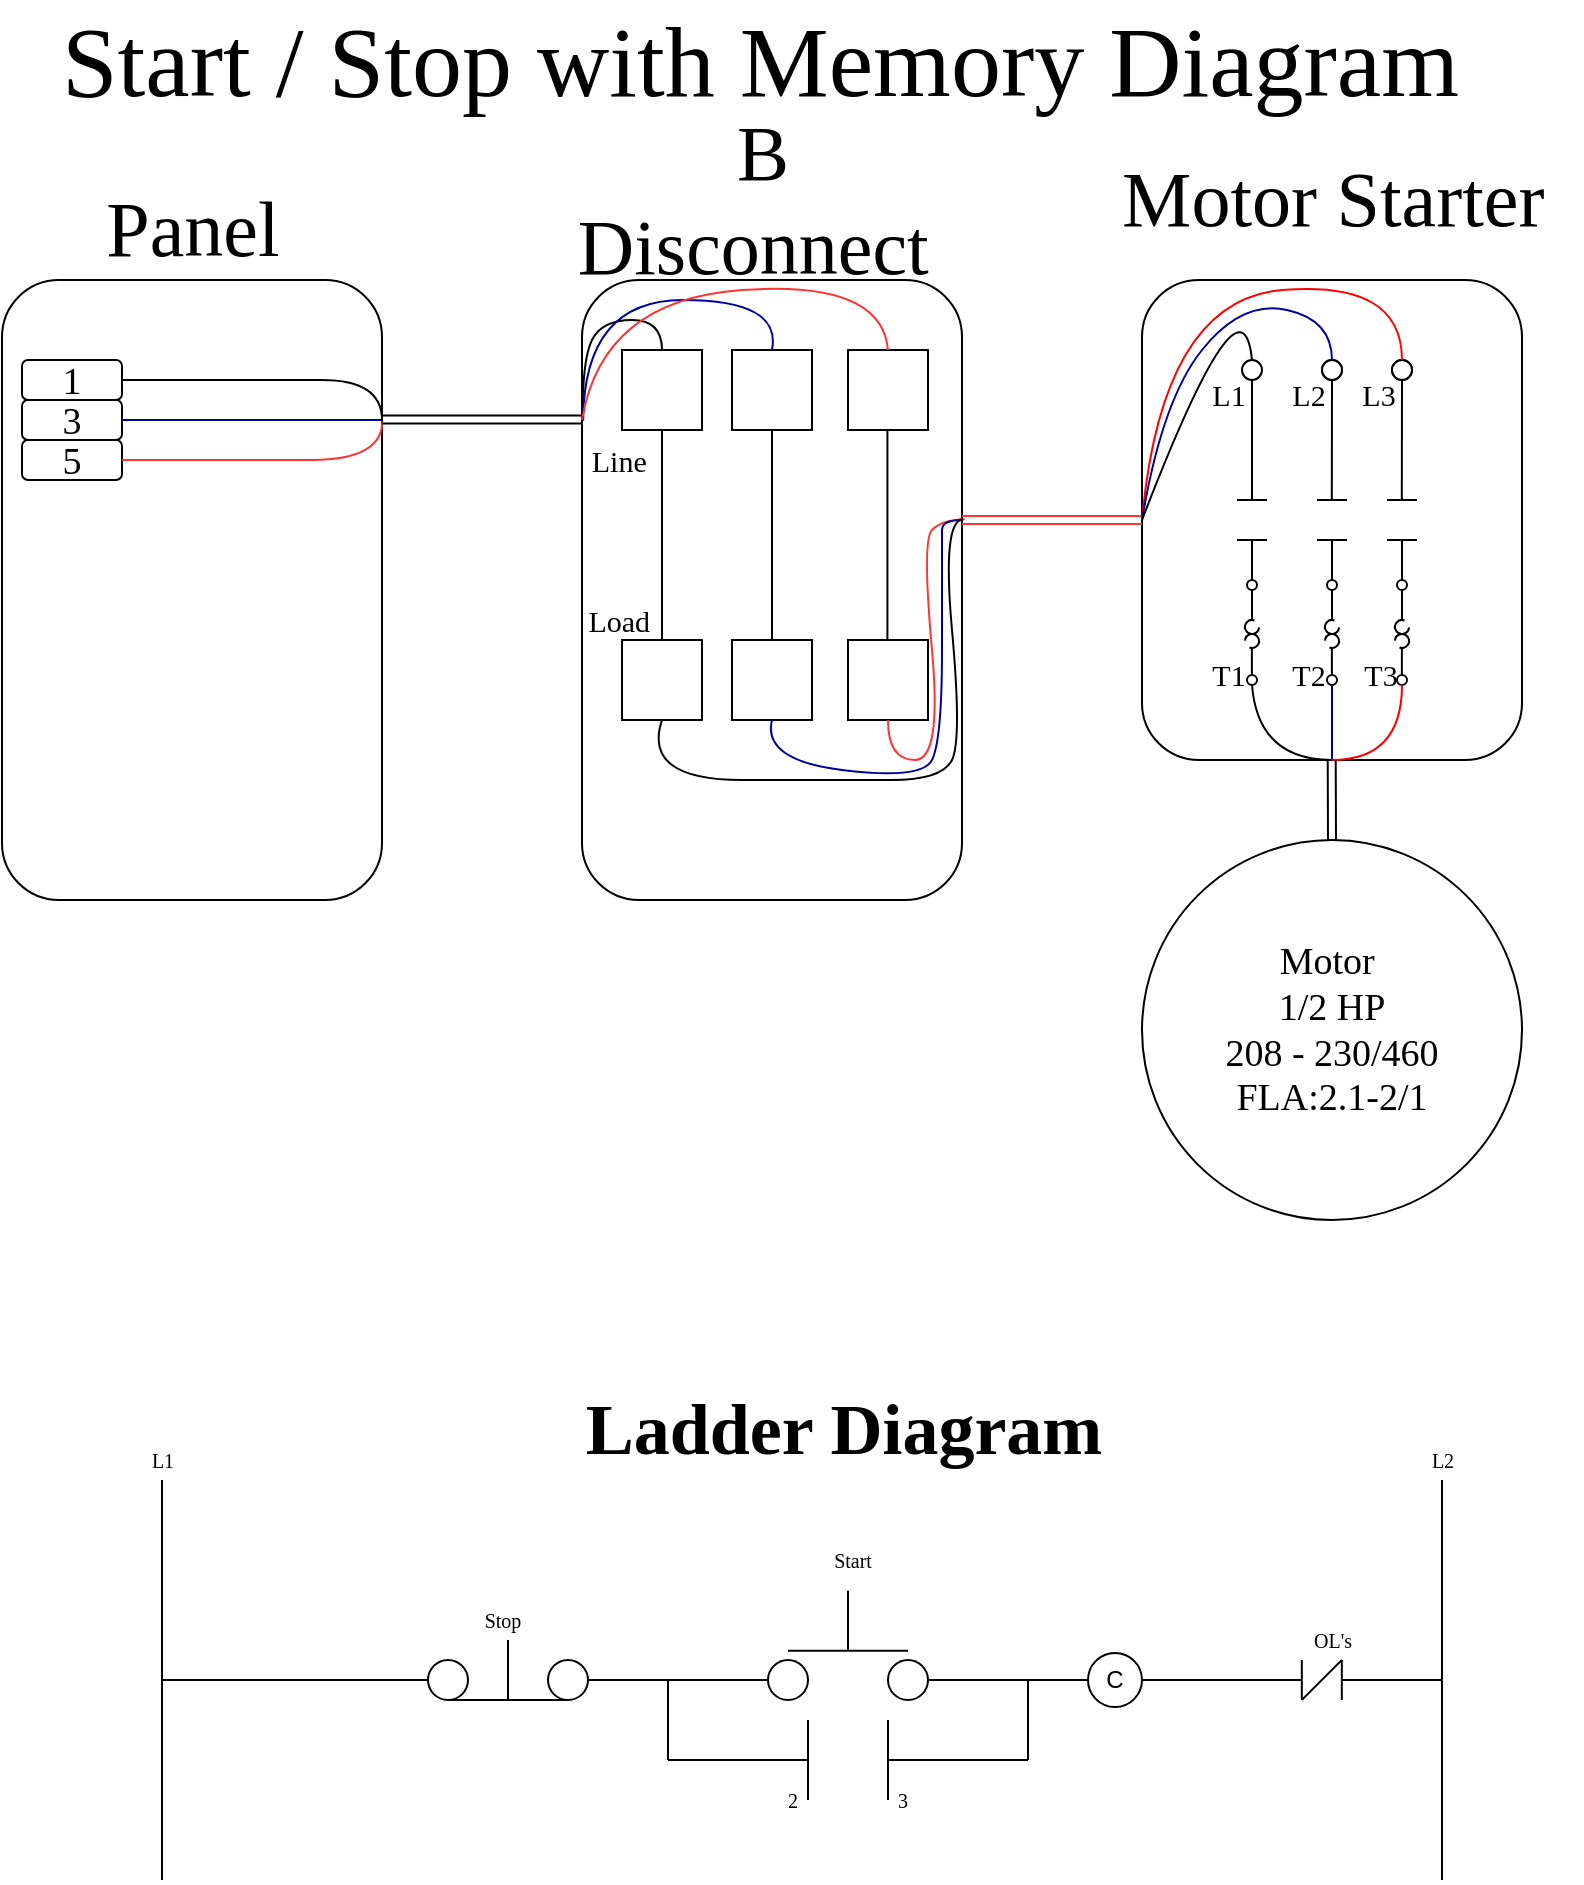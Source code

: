 <mxfile version="16.2.4" type="github">
  <diagram id="JhNW7K9gB0snOxjoR8eA" name="Page-1">
    <mxGraphModel dx="946" dy="1663" grid="1" gridSize="10" guides="1" tooltips="1" connect="1" arrows="1" fold="1" page="1" pageScale="1" pageWidth="850" pageHeight="1100" math="0" shadow="0">
      <root>
        <mxCell id="0" />
        <mxCell id="1" parent="0" />
        <mxCell id="8scC_wSJQgRr0QdbTtFx-1" value="" style="endArrow=none;html=1;rounded=0;" parent="1" edge="1">
          <mxGeometry width="50" height="50" relative="1" as="geometry">
            <mxPoint x="120" y="920" as="sourcePoint" />
            <mxPoint x="120" y="720" as="targetPoint" />
            <Array as="points" />
          </mxGeometry>
        </mxCell>
        <mxCell id="8scC_wSJQgRr0QdbTtFx-2" value="" style="endArrow=none;html=1;rounded=0;" parent="1" edge="1">
          <mxGeometry width="50" height="50" relative="1" as="geometry">
            <mxPoint x="760" y="920" as="sourcePoint" />
            <mxPoint x="760" y="720" as="targetPoint" />
          </mxGeometry>
        </mxCell>
        <mxCell id="8scC_wSJQgRr0QdbTtFx-3" value="" style="endArrow=none;html=1;rounded=0;entryX=0;entryY=0.5;entryDx=0;entryDy=0;" parent="1" target="8scC_wSJQgRr0QdbTtFx-5" edge="1">
          <mxGeometry width="50" height="50" relative="1" as="geometry">
            <mxPoint x="120" y="820" as="sourcePoint" />
            <mxPoint x="250" y="820" as="targetPoint" />
          </mxGeometry>
        </mxCell>
        <mxCell id="8scC_wSJQgRr0QdbTtFx-5" value="" style="ellipse;whiteSpace=wrap;html=1;aspect=fixed;" parent="1" vertex="1">
          <mxGeometry x="253" y="810" width="20" height="20" as="geometry" />
        </mxCell>
        <mxCell id="8scC_wSJQgRr0QdbTtFx-6" value="" style="endArrow=none;html=1;rounded=0;exitX=0.5;exitY=1;exitDx=0;exitDy=0;entryX=0.5;entryY=1;entryDx=0;entryDy=0;" parent="1" source="8scC_wSJQgRr0QdbTtFx-5" target="8scC_wSJQgRr0QdbTtFx-8" edge="1">
          <mxGeometry width="50" height="50" relative="1" as="geometry">
            <mxPoint x="433" y="860" as="sourcePoint" />
            <mxPoint x="313" y="830" as="targetPoint" />
          </mxGeometry>
        </mxCell>
        <mxCell id="8scC_wSJQgRr0QdbTtFx-7" value="" style="endArrow=none;html=1;rounded=0;" parent="1" edge="1">
          <mxGeometry width="50" height="50" relative="1" as="geometry">
            <mxPoint x="293" y="830" as="sourcePoint" />
            <mxPoint x="293" y="800" as="targetPoint" />
          </mxGeometry>
        </mxCell>
        <mxCell id="8scC_wSJQgRr0QdbTtFx-8" value="" style="ellipse;whiteSpace=wrap;html=1;aspect=fixed;" parent="1" vertex="1">
          <mxGeometry x="313" y="810" width="20" height="20" as="geometry" />
        </mxCell>
        <mxCell id="8scC_wSJQgRr0QdbTtFx-10" value="" style="endArrow=none;html=1;rounded=0;exitX=1;exitY=0.5;exitDx=0;exitDy=0;" parent="1" source="8scC_wSJQgRr0QdbTtFx-8" edge="1">
          <mxGeometry width="50" height="50" relative="1" as="geometry">
            <mxPoint x="273" y="850" as="sourcePoint" />
            <mxPoint x="373" y="820" as="targetPoint" />
          </mxGeometry>
        </mxCell>
        <mxCell id="8scC_wSJQgRr0QdbTtFx-11" value="" style="ellipse;whiteSpace=wrap;html=1;aspect=fixed;" parent="1" vertex="1">
          <mxGeometry x="423" y="810" width="20" height="20" as="geometry" />
        </mxCell>
        <mxCell id="8scC_wSJQgRr0QdbTtFx-13" value="" style="endArrow=none;html=1;rounded=0;" parent="1" edge="1">
          <mxGeometry width="50" height="50" relative="1" as="geometry">
            <mxPoint x="463.0" y="805.42" as="sourcePoint" />
            <mxPoint x="463.0" y="775.42" as="targetPoint" />
          </mxGeometry>
        </mxCell>
        <mxCell id="8scC_wSJQgRr0QdbTtFx-14" value="" style="ellipse;whiteSpace=wrap;html=1;aspect=fixed;" parent="1" vertex="1">
          <mxGeometry x="483" y="810" width="20" height="20" as="geometry" />
        </mxCell>
        <mxCell id="8scC_wSJQgRr0QdbTtFx-15" value="" style="endArrow=none;html=1;rounded=0;exitX=1;exitY=0.5;exitDx=0;exitDy=0;" parent="1" source="8scC_wSJQgRr0QdbTtFx-14" edge="1">
          <mxGeometry width="50" height="50" relative="1" as="geometry">
            <mxPoint x="443" y="850" as="sourcePoint" />
            <mxPoint x="553" y="820" as="targetPoint" />
          </mxGeometry>
        </mxCell>
        <mxCell id="8scC_wSJQgRr0QdbTtFx-16" value="" style="endArrow=none;html=1;rounded=0;" parent="1" edge="1">
          <mxGeometry width="50" height="50" relative="1" as="geometry">
            <mxPoint x="433" y="805.42" as="sourcePoint" />
            <mxPoint x="493" y="805.42" as="targetPoint" />
          </mxGeometry>
        </mxCell>
        <mxCell id="8scC_wSJQgRr0QdbTtFx-20" value="" style="endArrow=none;html=1;rounded=0;" parent="1" edge="1">
          <mxGeometry width="50" height="50" relative="1" as="geometry">
            <mxPoint x="373" y="860" as="sourcePoint" />
            <mxPoint x="373" y="820" as="targetPoint" />
          </mxGeometry>
        </mxCell>
        <mxCell id="8scC_wSJQgRr0QdbTtFx-21" value="" style="endArrow=none;html=1;rounded=0;" parent="1" edge="1">
          <mxGeometry width="50" height="50" relative="1" as="geometry">
            <mxPoint x="373" y="860" as="sourcePoint" />
            <mxPoint x="443" y="860" as="targetPoint" />
          </mxGeometry>
        </mxCell>
        <mxCell id="8scC_wSJQgRr0QdbTtFx-22" value="" style="endArrow=none;html=1;rounded=0;" parent="1" edge="1">
          <mxGeometry width="50" height="50" relative="1" as="geometry">
            <mxPoint x="443" y="880" as="sourcePoint" />
            <mxPoint x="443" y="840" as="targetPoint" />
          </mxGeometry>
        </mxCell>
        <mxCell id="8scC_wSJQgRr0QdbTtFx-23" value="" style="endArrow=none;html=1;rounded=0;" parent="1" edge="1">
          <mxGeometry width="50" height="50" relative="1" as="geometry">
            <mxPoint x="483" y="880" as="sourcePoint" />
            <mxPoint x="483" y="840" as="targetPoint" />
          </mxGeometry>
        </mxCell>
        <mxCell id="8scC_wSJQgRr0QdbTtFx-24" value="" style="endArrow=none;html=1;rounded=0;" parent="1" edge="1">
          <mxGeometry width="50" height="50" relative="1" as="geometry">
            <mxPoint x="483" y="860" as="sourcePoint" />
            <mxPoint x="553" y="860" as="targetPoint" />
          </mxGeometry>
        </mxCell>
        <mxCell id="8scC_wSJQgRr0QdbTtFx-25" value="" style="endArrow=none;html=1;rounded=0;entryX=0;entryY=0.5;entryDx=0;entryDy=0;" parent="1" target="8scC_wSJQgRr0QdbTtFx-11" edge="1">
          <mxGeometry width="50" height="50" relative="1" as="geometry">
            <mxPoint x="373" y="820" as="sourcePoint" />
            <mxPoint x="463" y="800" as="targetPoint" />
          </mxGeometry>
        </mxCell>
        <mxCell id="8scC_wSJQgRr0QdbTtFx-26" value="" style="endArrow=none;html=1;rounded=0;" parent="1" edge="1">
          <mxGeometry width="50" height="50" relative="1" as="geometry">
            <mxPoint x="553" y="860" as="sourcePoint" />
            <mxPoint x="553" y="820" as="targetPoint" />
          </mxGeometry>
        </mxCell>
        <mxCell id="8scC_wSJQgRr0QdbTtFx-27" value="" style="endArrow=none;html=1;rounded=0;" parent="1" target="8scC_wSJQgRr0QdbTtFx-28" edge="1">
          <mxGeometry width="50" height="50" relative="1" as="geometry">
            <mxPoint x="553" y="820" as="sourcePoint" />
            <mxPoint x="593" y="820" as="targetPoint" />
          </mxGeometry>
        </mxCell>
        <mxCell id="8scC_wSJQgRr0QdbTtFx-28" value="C" style="ellipse;whiteSpace=wrap;html=1;aspect=fixed;direction=west;" parent="1" vertex="1">
          <mxGeometry x="583" y="806.5" width="27" height="27" as="geometry" />
        </mxCell>
        <mxCell id="8scC_wSJQgRr0QdbTtFx-32" value="" style="endArrow=none;html=1;rounded=0;fontFamily=Times New Roman;fontSize=10;fontColor=default;exitX=0;exitY=0.5;exitDx=0;exitDy=0;" parent="1" source="8scC_wSJQgRr0QdbTtFx-28" edge="1">
          <mxGeometry width="50" height="50" relative="1" as="geometry">
            <mxPoint x="609.997" y="795.0" as="sourcePoint" />
            <mxPoint x="690" y="820" as="targetPoint" />
          </mxGeometry>
        </mxCell>
        <mxCell id="8scC_wSJQgRr0QdbTtFx-9" value="" style="endArrow=none;html=1;rounded=0;fontFamily=Times New Roman;fontSize=10;fontColor=default;" parent="1" edge="1">
          <mxGeometry width="50" height="50" relative="1" as="geometry">
            <mxPoint x="689.91" y="830" as="sourcePoint" />
            <mxPoint x="689.91" y="810" as="targetPoint" />
          </mxGeometry>
        </mxCell>
        <mxCell id="8scC_wSJQgRr0QdbTtFx-12" value="" style="endArrow=none;html=1;rounded=0;fontFamily=Times New Roman;fontSize=10;fontColor=default;" parent="1" edge="1">
          <mxGeometry width="50" height="50" relative="1" as="geometry">
            <mxPoint x="709.91" y="830" as="sourcePoint" />
            <mxPoint x="709.91" y="810" as="targetPoint" />
          </mxGeometry>
        </mxCell>
        <mxCell id="8scC_wSJQgRr0QdbTtFx-17" value="" style="endArrow=none;html=1;rounded=0;fontFamily=Times New Roman;fontSize=10;fontColor=default;" parent="1" edge="1">
          <mxGeometry width="50" height="50" relative="1" as="geometry">
            <mxPoint x="689.91" y="830" as="sourcePoint" />
            <mxPoint x="709.91" y="810" as="targetPoint" />
          </mxGeometry>
        </mxCell>
        <mxCell id="8scC_wSJQgRr0QdbTtFx-18" value="OL&#39;s" style="text;html=1;align=center;verticalAlign=middle;resizable=0;points=[];autosize=1;strokeColor=none;fillColor=none;fontSize=10;fontFamily=Times New Roman;fontColor=default;" parent="1" vertex="1">
          <mxGeometry x="690" y="790" width="30" height="20" as="geometry" />
        </mxCell>
        <mxCell id="8scC_wSJQgRr0QdbTtFx-19" value="2" style="text;html=1;align=center;verticalAlign=middle;resizable=0;points=[];autosize=1;strokeColor=none;fillColor=none;fontSize=10;fontFamily=Times New Roman;fontColor=default;" parent="1" vertex="1">
          <mxGeometry x="425" y="870" width="20" height="20" as="geometry" />
        </mxCell>
        <mxCell id="8scC_wSJQgRr0QdbTtFx-29" value="3" style="text;html=1;align=center;verticalAlign=middle;resizable=0;points=[];autosize=1;strokeColor=none;fillColor=none;fontSize=10;fontFamily=Times New Roman;fontColor=default;" parent="1" vertex="1">
          <mxGeometry x="480" y="870" width="20" height="20" as="geometry" />
        </mxCell>
        <mxCell id="8scC_wSJQgRr0QdbTtFx-30" value="Start&lt;br&gt;" style="text;html=1;align=center;verticalAlign=middle;resizable=0;points=[];autosize=1;strokeColor=none;fillColor=none;fontSize=10;fontFamily=Times New Roman;fontColor=default;" parent="1" vertex="1">
          <mxGeometry x="450" y="750" width="30" height="20" as="geometry" />
        </mxCell>
        <mxCell id="8scC_wSJQgRr0QdbTtFx-31" value="Stop" style="text;html=1;align=center;verticalAlign=middle;resizable=0;points=[];autosize=1;strokeColor=none;fillColor=none;fontSize=10;fontFamily=Times New Roman;fontColor=default;" parent="1" vertex="1">
          <mxGeometry x="275" y="780" width="30" height="20" as="geometry" />
        </mxCell>
        <mxCell id="8scC_wSJQgRr0QdbTtFx-33" value="L1&lt;br&gt;" style="text;html=1;align=center;verticalAlign=middle;resizable=0;points=[];autosize=1;strokeColor=none;fillColor=none;fontSize=10;fontFamily=Times New Roman;fontColor=default;" parent="1" vertex="1">
          <mxGeometry x="105" y="700" width="30" height="20" as="geometry" />
        </mxCell>
        <mxCell id="8scC_wSJQgRr0QdbTtFx-34" value="L2" style="text;html=1;align=center;verticalAlign=middle;resizable=0;points=[];autosize=1;strokeColor=none;fillColor=none;fontSize=10;fontFamily=Times New Roman;fontColor=default;" parent="1" vertex="1">
          <mxGeometry x="745" y="700" width="30" height="20" as="geometry" />
        </mxCell>
        <mxCell id="8scC_wSJQgRr0QdbTtFx-35" value="" style="endArrow=none;html=1;rounded=0;fontFamily=Times New Roman;fontSize=10;fontColor=default;" parent="1" edge="1">
          <mxGeometry width="50" height="50" relative="1" as="geometry">
            <mxPoint x="710" y="820" as="sourcePoint" />
            <mxPoint x="760" y="820" as="targetPoint" />
          </mxGeometry>
        </mxCell>
        <mxCell id="8scC_wSJQgRr0QdbTtFx-36" value="&lt;h1&gt;&lt;font style=&quot;font-size: 36px&quot;&gt;Ladder Diagram&amp;nbsp;&lt;/font&gt;&lt;/h1&gt;" style="text;html=1;align=center;verticalAlign=middle;resizable=0;points=[];autosize=1;strokeColor=none;fillColor=none;fontSize=10;fontFamily=Times New Roman;fontColor=default;" parent="1" vertex="1">
          <mxGeometry x="325" y="670" width="280" height="50" as="geometry" />
        </mxCell>
        <mxCell id="8scC_wSJQgRr0QdbTtFx-38" value="" style="rounded=1;whiteSpace=wrap;html=1;labelBackgroundColor=none;fontFamily=Times New Roman;fontSize=36;fontColor=default;direction=south;" parent="1" vertex="1">
          <mxGeometry x="40" y="120" width="190" height="310" as="geometry" />
        </mxCell>
        <mxCell id="8scC_wSJQgRr0QdbTtFx-39" value="" style="rounded=1;whiteSpace=wrap;html=1;labelBackgroundColor=none;fontFamily=Times New Roman;fontSize=36;fontColor=default;direction=south;" parent="1" vertex="1">
          <mxGeometry x="330" y="120" width="190" height="310" as="geometry" />
        </mxCell>
        <mxCell id="8scC_wSJQgRr0QdbTtFx-41" value="&lt;font style=&quot;font-size: 19px&quot;&gt;1&lt;/font&gt;" style="rounded=1;whiteSpace=wrap;html=1;labelBackgroundColor=none;fontFamily=Times New Roman;fontSize=36;fontColor=default;spacingLeft=0;spacingBottom=10;" parent="1" vertex="1">
          <mxGeometry x="50" y="160" width="50" height="20" as="geometry" />
        </mxCell>
        <mxCell id="8scC_wSJQgRr0QdbTtFx-135" style="edgeStyle=orthogonalEdgeStyle;curved=1;rounded=0;orthogonalLoop=1;jettySize=auto;html=1;exitX=1;exitY=0.75;exitDx=0;exitDy=0;fontFamily=Times New Roman;fontSize=19;fontColor=default;strokeColor=#000000;" parent="1" source="8scC_wSJQgRr0QdbTtFx-40" edge="1">
          <mxGeometry relative="1" as="geometry">
            <mxPoint x="657.508" y="360.056" as="targetPoint" />
          </mxGeometry>
        </mxCell>
        <mxCell id="8scC_wSJQgRr0QdbTtFx-40" value="" style="rounded=1;whiteSpace=wrap;html=1;labelBackgroundColor=none;fontFamily=Times New Roman;fontSize=36;fontColor=default;direction=south;strokeColor=#000000;" parent="1" vertex="1">
          <mxGeometry x="610" y="120" width="190" height="240" as="geometry" />
        </mxCell>
        <mxCell id="8scC_wSJQgRr0QdbTtFx-42" value="&lt;font style=&quot;font-size: 19px&quot;&gt;3&lt;/font&gt;" style="rounded=1;whiteSpace=wrap;html=1;labelBackgroundColor=none;fontFamily=Times New Roman;fontSize=36;fontColor=default;spacingBottom=10;" parent="1" vertex="1">
          <mxGeometry x="50" y="180" width="50" height="20" as="geometry" />
        </mxCell>
        <mxCell id="8scC_wSJQgRr0QdbTtFx-43" value="&lt;font style=&quot;font-size: 19px&quot;&gt;5&lt;/font&gt;" style="rounded=1;whiteSpace=wrap;html=1;labelBackgroundColor=none;fontFamily=Times New Roman;fontSize=36;fontColor=default;spacingBottom=10;" parent="1" vertex="1">
          <mxGeometry x="50" y="200" width="50" height="20" as="geometry" />
        </mxCell>
        <mxCell id="8scC_wSJQgRr0QdbTtFx-53" value="" style="endArrow=none;html=1;rounded=0;fontFamily=Times New Roman;fontSize=19;fontColor=default;strokeColor=#000099;curved=1;exitX=1;exitY=0.5;exitDx=0;exitDy=0;" parent="1" source="8scC_wSJQgRr0QdbTtFx-42" edge="1">
          <mxGeometry width="50" height="50" relative="1" as="geometry">
            <mxPoint x="140" y="210" as="sourcePoint" />
            <mxPoint x="230" y="190" as="targetPoint" />
          </mxGeometry>
        </mxCell>
        <mxCell id="8scC_wSJQgRr0QdbTtFx-54" value="" style="endArrow=none;html=1;rounded=0;fontFamily=Times New Roman;fontSize=19;fontColor=default;strokeColor=#FF3333;curved=1;exitX=1;exitY=0.5;exitDx=0;exitDy=0;entryX=0.228;entryY=-0.001;entryDx=0;entryDy=0;entryPerimeter=0;" parent="1" source="8scC_wSJQgRr0QdbTtFx-43" target="8scC_wSJQgRr0QdbTtFx-38" edge="1">
          <mxGeometry width="50" height="50" relative="1" as="geometry">
            <mxPoint x="150" y="260" as="sourcePoint" />
            <mxPoint x="200" y="210" as="targetPoint" />
            <Array as="points">
              <mxPoint x="160" y="210" />
              <mxPoint x="230" y="210" />
            </Array>
          </mxGeometry>
        </mxCell>
        <mxCell id="8scC_wSJQgRr0QdbTtFx-57" value="" style="endArrow=none;html=1;rounded=0;fontFamily=Times New Roman;fontSize=19;fontColor=default;strokeColor=#000000;curved=1;exitX=1;exitY=0.5;exitDx=0;exitDy=0;" parent="1" source="8scC_wSJQgRr0QdbTtFx-41" edge="1">
          <mxGeometry width="50" height="50" relative="1" as="geometry">
            <mxPoint x="150" y="190" as="sourcePoint" />
            <mxPoint x="230" y="190" as="targetPoint" />
            <Array as="points">
              <mxPoint x="170" y="170" />
              <mxPoint x="230" y="170" />
            </Array>
          </mxGeometry>
        </mxCell>
        <mxCell id="8scC_wSJQgRr0QdbTtFx-58" value="" style="whiteSpace=wrap;html=1;aspect=fixed;labelBackgroundColor=#ffffff;fontFamily=Times New Roman;fontSize=19;fontColor=default;" parent="1" vertex="1">
          <mxGeometry x="350" y="155" width="40" height="40" as="geometry" />
        </mxCell>
        <mxCell id="8scC_wSJQgRr0QdbTtFx-59" value="" style="whiteSpace=wrap;html=1;aspect=fixed;labelBackgroundColor=#ffffff;fontFamily=Times New Roman;fontSize=19;fontColor=default;" parent="1" vertex="1">
          <mxGeometry x="405" y="155" width="40" height="40" as="geometry" />
        </mxCell>
        <mxCell id="8scC_wSJQgRr0QdbTtFx-60" value="" style="whiteSpace=wrap;html=1;aspect=fixed;labelBackgroundColor=#ffffff;fontFamily=Times New Roman;fontSize=19;fontColor=default;" parent="1" vertex="1">
          <mxGeometry x="463" y="155" width="40" height="40" as="geometry" />
        </mxCell>
        <mxCell id="8scC_wSJQgRr0QdbTtFx-61" value="" style="whiteSpace=wrap;html=1;aspect=fixed;labelBackgroundColor=#ffffff;fontFamily=Times New Roman;fontSize=19;fontColor=default;" parent="1" vertex="1">
          <mxGeometry x="350" y="300" width="40" height="40" as="geometry" />
        </mxCell>
        <mxCell id="8scC_wSJQgRr0QdbTtFx-62" value="" style="endArrow=none;html=1;rounded=0;fontFamily=Times New Roman;fontSize=19;fontColor=default;strokeColor=#000000;curved=1;exitX=0.5;exitY=0;exitDx=0;exitDy=0;entryX=0.5;entryY=1;entryDx=0;entryDy=0;" parent="1" source="8scC_wSJQgRr0QdbTtFx-61" target="8scC_wSJQgRr0QdbTtFx-58" edge="1">
          <mxGeometry width="50" height="50" relative="1" as="geometry">
            <mxPoint x="390" y="340" as="sourcePoint" />
            <mxPoint x="440" y="290" as="targetPoint" />
          </mxGeometry>
        </mxCell>
        <mxCell id="8scC_wSJQgRr0QdbTtFx-63" value="" style="whiteSpace=wrap;html=1;aspect=fixed;labelBackgroundColor=#ffffff;fontFamily=Times New Roman;fontSize=19;fontColor=default;" parent="1" vertex="1">
          <mxGeometry x="405" y="300" width="40" height="40" as="geometry" />
        </mxCell>
        <mxCell id="8scC_wSJQgRr0QdbTtFx-64" value="" style="whiteSpace=wrap;html=1;aspect=fixed;labelBackgroundColor=#ffffff;fontFamily=Times New Roman;fontSize=19;fontColor=default;" parent="1" vertex="1">
          <mxGeometry x="463" y="300" width="40" height="40" as="geometry" />
        </mxCell>
        <mxCell id="8scC_wSJQgRr0QdbTtFx-65" value="" style="endArrow=none;html=1;rounded=0;fontFamily=Times New Roman;fontSize=19;fontColor=default;strokeColor=#000000;curved=1;entryX=0.5;entryY=1;entryDx=0;entryDy=0;" parent="1" target="8scC_wSJQgRr0QdbTtFx-59" edge="1">
          <mxGeometry width="50" height="50" relative="1" as="geometry">
            <mxPoint x="425" y="300" as="sourcePoint" />
            <mxPoint x="475" y="250" as="targetPoint" />
          </mxGeometry>
        </mxCell>
        <mxCell id="8scC_wSJQgRr0QdbTtFx-66" value="" style="endArrow=none;html=1;rounded=0;fontFamily=Times New Roman;fontSize=19;fontColor=default;strokeColor=#000000;curved=1;entryX=0.5;entryY=1;entryDx=0;entryDy=0;" parent="1" edge="1">
          <mxGeometry width="50" height="50" relative="1" as="geometry">
            <mxPoint x="482.71" y="300" as="sourcePoint" />
            <mxPoint x="482.71" y="195" as="targetPoint" />
          </mxGeometry>
        </mxCell>
        <mxCell id="8scC_wSJQgRr0QdbTtFx-67" value="" style="shape=link;html=1;rounded=0;fontFamily=Times New Roman;fontSize=19;fontColor=default;strokeColor=#000000;curved=1;" parent="1" edge="1">
          <mxGeometry width="100" relative="1" as="geometry">
            <mxPoint x="230" y="189.71" as="sourcePoint" />
            <mxPoint x="330" y="189.71" as="targetPoint" />
          </mxGeometry>
        </mxCell>
        <mxCell id="8scC_wSJQgRr0QdbTtFx-70" value="" style="endArrow=none;html=1;rounded=0;fontFamily=Times New Roman;fontSize=19;fontColor=default;strokeColor=#000000;curved=1;exitX=0.227;exitY=0.998;exitDx=0;exitDy=0;exitPerimeter=0;entryX=0.5;entryY=0;entryDx=0;entryDy=0;" parent="1" source="8scC_wSJQgRr0QdbTtFx-39" target="8scC_wSJQgRr0QdbTtFx-58" edge="1">
          <mxGeometry width="50" height="50" relative="1" as="geometry">
            <mxPoint x="380" y="200" as="sourcePoint" />
            <mxPoint x="430" y="150" as="targetPoint" />
            <Array as="points">
              <mxPoint x="330" y="160" />
              <mxPoint x="340" y="140" />
              <mxPoint x="370" y="140" />
            </Array>
          </mxGeometry>
        </mxCell>
        <mxCell id="8scC_wSJQgRr0QdbTtFx-76" value="" style="endArrow=none;html=1;rounded=0;fontFamily=Times New Roman;fontSize=19;fontColor=default;strokeColor=#000099;curved=1;exitX=0.226;exitY=0.997;exitDx=0;exitDy=0;exitPerimeter=0;entryX=0.5;entryY=0;entryDx=0;entryDy=0;" parent="1" source="8scC_wSJQgRr0QdbTtFx-39" target="8scC_wSJQgRr0QdbTtFx-59" edge="1">
          <mxGeometry width="50" height="50" relative="1" as="geometry">
            <mxPoint x="340" y="190" as="sourcePoint" />
            <mxPoint x="390" y="140" as="targetPoint" />
            <Array as="points">
              <mxPoint x="331" y="130" />
              <mxPoint x="430" y="130" />
            </Array>
          </mxGeometry>
        </mxCell>
        <mxCell id="8scC_wSJQgRr0QdbTtFx-77" value="" style="endArrow=none;html=1;rounded=0;fontFamily=Times New Roman;fontSize=19;fontColor=default;strokeColor=#FF3333;curved=1;entryX=0.5;entryY=0;entryDx=0;entryDy=0;" parent="1" target="8scC_wSJQgRr0QdbTtFx-60" edge="1">
          <mxGeometry width="50" height="50" relative="1" as="geometry">
            <mxPoint x="330" y="190" as="sourcePoint" />
            <mxPoint x="440" y="150" as="targetPoint" />
            <Array as="points">
              <mxPoint x="340" y="130" />
              <mxPoint x="480" y="120" />
            </Array>
          </mxGeometry>
        </mxCell>
        <mxCell id="8scC_wSJQgRr0QdbTtFx-78" value="" style="shape=link;html=1;rounded=0;fontFamily=Times New Roman;fontSize=19;fontColor=default;strokeColor=#FF3333;curved=1;" parent="1" edge="1">
          <mxGeometry width="100" relative="1" as="geometry">
            <mxPoint x="520" y="240" as="sourcePoint" />
            <mxPoint x="610" y="240" as="targetPoint" />
          </mxGeometry>
        </mxCell>
        <mxCell id="8scC_wSJQgRr0QdbTtFx-79" value="" style="endArrow=none;html=1;rounded=0;fontFamily=Times New Roman;fontSize=19;fontColor=default;strokeColor=#FF3333;curved=1;exitX=0.5;exitY=1;exitDx=0;exitDy=0;entryX=0.386;entryY=-0.007;entryDx=0;entryDy=0;entryPerimeter=0;" parent="1" source="8scC_wSJQgRr0QdbTtFx-64" target="8scC_wSJQgRr0QdbTtFx-39" edge="1">
          <mxGeometry width="50" height="50" relative="1" as="geometry">
            <mxPoint x="460" y="280" as="sourcePoint" />
            <mxPoint x="510" y="230" as="targetPoint" />
            <Array as="points">
              <mxPoint x="483" y="360" />
              <mxPoint x="510" y="360" />
              <mxPoint x="500" y="250" />
              <mxPoint x="510" y="240" />
            </Array>
          </mxGeometry>
        </mxCell>
        <mxCell id="8scC_wSJQgRr0QdbTtFx-80" value="" style="endArrow=none;html=1;rounded=0;fontFamily=Times New Roman;fontSize=19;fontColor=default;strokeColor=#000099;curved=1;exitX=0.5;exitY=1;exitDx=0;exitDy=0;" parent="1" source="8scC_wSJQgRr0QdbTtFx-63" edge="1">
          <mxGeometry width="50" height="50" relative="1" as="geometry">
            <mxPoint x="480" y="330" as="sourcePoint" />
            <mxPoint x="520" y="240" as="targetPoint" />
            <Array as="points">
              <mxPoint x="420" y="360" />
              <mxPoint x="500" y="370" />
              <mxPoint x="510" y="350" />
              <mxPoint x="510" y="260" />
              <mxPoint x="510" y="250" />
              <mxPoint x="510" y="240" />
            </Array>
          </mxGeometry>
        </mxCell>
        <mxCell id="8scC_wSJQgRr0QdbTtFx-82" value="" style="endArrow=none;html=1;rounded=0;fontFamily=Times New Roman;fontSize=19;fontColor=default;strokeColor=#000000;curved=1;exitX=0.5;exitY=1;exitDx=0;exitDy=0;entryX=0.386;entryY=-0.003;entryDx=0;entryDy=0;entryPerimeter=0;" parent="1" source="8scC_wSJQgRr0QdbTtFx-61" target="8scC_wSJQgRr0QdbTtFx-39" edge="1">
          <mxGeometry width="50" height="50" relative="1" as="geometry">
            <mxPoint x="390" y="320" as="sourcePoint" />
            <mxPoint x="440" y="270" as="targetPoint" />
            <Array as="points">
              <mxPoint x="360" y="370" />
              <mxPoint x="460" y="370" />
              <mxPoint x="510" y="370" />
              <mxPoint x="520" y="350" />
              <mxPoint x="510" y="240" />
            </Array>
          </mxGeometry>
        </mxCell>
        <mxCell id="8scC_wSJQgRr0QdbTtFx-83" value="" style="ellipse;whiteSpace=wrap;html=1;aspect=fixed;labelBackgroundColor=#ffffff;fontFamily=Times New Roman;fontSize=19;fontColor=default;" parent="1" vertex="1">
          <mxGeometry x="660" y="160" width="10" height="10" as="geometry" />
        </mxCell>
        <mxCell id="8scC_wSJQgRr0QdbTtFx-84" value="" style="ellipse;whiteSpace=wrap;html=1;aspect=fixed;labelBackgroundColor=#ffffff;fontFamily=Times New Roman;fontSize=19;fontColor=default;" parent="1" vertex="1">
          <mxGeometry x="700" y="160" width="10" height="10" as="geometry" />
        </mxCell>
        <mxCell id="8scC_wSJQgRr0QdbTtFx-85" value="" style="ellipse;whiteSpace=wrap;html=1;aspect=fixed;labelBackgroundColor=#ffffff;fontFamily=Times New Roman;fontSize=19;fontColor=default;" parent="1" vertex="1">
          <mxGeometry x="735" y="160" width="10" height="10" as="geometry" />
        </mxCell>
        <mxCell id="8scC_wSJQgRr0QdbTtFx-86" value="" style="endArrow=none;html=1;rounded=0;fontFamily=Times New Roman;fontSize=19;fontColor=default;strokeColor=#000000;curved=1;entryX=0.5;entryY=1;entryDx=0;entryDy=0;" parent="1" target="8scC_wSJQgRr0QdbTtFx-83" edge="1">
          <mxGeometry width="50" height="50" relative="1" as="geometry">
            <mxPoint x="665" y="230" as="sourcePoint" />
            <mxPoint x="770" y="160" as="targetPoint" />
          </mxGeometry>
        </mxCell>
        <object label="" id="8scC_wSJQgRr0QdbTtFx-88">
          <mxCell style="endArrow=none;html=1;rounded=0;fontFamily=Times New Roman;fontSize=19;fontColor=default;strokeColor=#000000;curved=1;" parent="1" edge="1">
            <mxGeometry width="50" height="50" relative="1" as="geometry">
              <mxPoint x="657.5" y="230" as="sourcePoint" />
              <mxPoint x="672.5" y="230" as="targetPoint" />
            </mxGeometry>
          </mxCell>
        </object>
        <mxCell id="8scC_wSJQgRr0QdbTtFx-90" value="" style="ellipse;whiteSpace=wrap;html=1;aspect=fixed;labelBackgroundColor=#ffffff;fontFamily=Times New Roman;fontSize=19;fontColor=default;" parent="1" vertex="1">
          <mxGeometry x="700" y="160" width="10" height="10" as="geometry" />
        </mxCell>
        <mxCell id="8scC_wSJQgRr0QdbTtFx-91" value="" style="endArrow=none;html=1;rounded=0;fontFamily=Times New Roman;fontSize=19;fontColor=default;strokeColor=#000000;curved=1;entryX=0.5;entryY=1;entryDx=0;entryDy=0;exitX=0.355;exitY=0.711;exitDx=0;exitDy=0;exitPerimeter=0;" parent="1" target="8scC_wSJQgRr0QdbTtFx-90" edge="1">
          <mxGeometry width="50" height="50" relative="1" as="geometry">
            <mxPoint x="704.91" y="230.05" as="sourcePoint" />
            <mxPoint x="810" y="160" as="targetPoint" />
            <Array as="points">
              <mxPoint x="705" y="190" />
            </Array>
          </mxGeometry>
        </mxCell>
        <object label="" id="8scC_wSJQgRr0QdbTtFx-92">
          <mxCell style="endArrow=none;html=1;rounded=0;fontFamily=Times New Roman;fontSize=19;fontColor=default;strokeColor=#000000;curved=1;" parent="1" edge="1">
            <mxGeometry width="50" height="50" relative="1" as="geometry">
              <mxPoint x="697.5" y="230" as="sourcePoint" />
              <mxPoint x="712.5" y="230" as="targetPoint" />
            </mxGeometry>
          </mxCell>
        </object>
        <mxCell id="8scC_wSJQgRr0QdbTtFx-93" value="" style="ellipse;whiteSpace=wrap;html=1;aspect=fixed;labelBackgroundColor=#ffffff;fontFamily=Times New Roman;fontSize=19;fontColor=default;" parent="1" vertex="1">
          <mxGeometry x="735" y="160" width="10" height="10" as="geometry" />
        </mxCell>
        <mxCell id="8scC_wSJQgRr0QdbTtFx-94" value="" style="endArrow=none;html=1;rounded=0;fontFamily=Times New Roman;fontSize=19;fontColor=default;strokeColor=#000000;curved=1;entryX=0.5;entryY=1;entryDx=0;entryDy=0;exitX=0.355;exitY=0.711;exitDx=0;exitDy=0;exitPerimeter=0;" parent="1" target="8scC_wSJQgRr0QdbTtFx-93" edge="1">
          <mxGeometry width="50" height="50" relative="1" as="geometry">
            <mxPoint x="739.91" y="230.05" as="sourcePoint" />
            <mxPoint x="845" y="160" as="targetPoint" />
          </mxGeometry>
        </mxCell>
        <object label="" id="8scC_wSJQgRr0QdbTtFx-95">
          <mxCell style="endArrow=none;html=1;rounded=0;fontFamily=Times New Roman;fontSize=19;fontColor=default;strokeColor=#000000;curved=1;" parent="1" edge="1">
            <mxGeometry width="50" height="50" relative="1" as="geometry">
              <mxPoint x="732.5" y="230" as="sourcePoint" />
              <mxPoint x="747.5" y="230" as="targetPoint" />
            </mxGeometry>
          </mxCell>
        </object>
        <object label="" id="8scC_wSJQgRr0QdbTtFx-96">
          <mxCell style="endArrow=none;html=1;rounded=0;fontFamily=Times New Roman;fontSize=19;fontColor=default;strokeColor=#000000;curved=1;" parent="1" edge="1">
            <mxGeometry width="50" height="50" relative="1" as="geometry">
              <mxPoint x="657.5" y="250" as="sourcePoint" />
              <mxPoint x="672.5" y="250" as="targetPoint" />
            </mxGeometry>
          </mxCell>
        </object>
        <object label="" id="8scC_wSJQgRr0QdbTtFx-98">
          <mxCell style="endArrow=none;html=1;rounded=0;fontFamily=Times New Roman;fontSize=19;fontColor=default;strokeColor=#000000;curved=1;" parent="1" edge="1">
            <mxGeometry width="50" height="50" relative="1" as="geometry">
              <mxPoint x="697.5" y="250" as="sourcePoint" />
              <mxPoint x="712.5" y="250" as="targetPoint" />
            </mxGeometry>
          </mxCell>
        </object>
        <object label="" id="8scC_wSJQgRr0QdbTtFx-99">
          <mxCell style="endArrow=none;html=1;rounded=0;fontFamily=Times New Roman;fontSize=19;fontColor=default;strokeColor=#000000;curved=1;" parent="1" edge="1">
            <mxGeometry width="50" height="50" relative="1" as="geometry">
              <mxPoint x="732.5" y="250" as="sourcePoint" />
              <mxPoint x="747.5" y="250" as="targetPoint" />
            </mxGeometry>
          </mxCell>
        </object>
        <mxCell id="8scC_wSJQgRr0QdbTtFx-100" value="" style="endArrow=none;html=1;rounded=0;fontFamily=Times New Roman;fontSize=19;fontColor=default;strokeColor=#000000;curved=1;entryX=0.5;entryY=1;entryDx=0;entryDy=0;" parent="1" target="8scC_wSJQgRr0QdbTtFx-101" edge="1">
          <mxGeometry width="50" height="50" relative="1" as="geometry">
            <mxPoint x="665" y="250" as="sourcePoint" />
            <mxPoint x="664.99" y="250" as="targetPoint" />
          </mxGeometry>
        </mxCell>
        <mxCell id="8scC_wSJQgRr0QdbTtFx-101" value="" style="ellipse;whiteSpace=wrap;html=1;aspect=fixed;labelBackgroundColor=#ffffff;fontFamily=Times New Roman;fontSize=19;fontColor=default;direction=west;spacingRight=13;" parent="1" vertex="1">
          <mxGeometry x="662.5" y="270" width="5" height="5" as="geometry" />
        </mxCell>
        <object label="" id="8scC_wSJQgRr0QdbTtFx-103">
          <mxCell style="endArrow=none;html=1;rounded=0;fontFamily=Times New Roman;fontSize=19;fontColor=default;strokeColor=#000000;curved=1;" parent="1" edge="1">
            <mxGeometry width="50" height="50" relative="1" as="geometry">
              <mxPoint x="697.5" y="250" as="sourcePoint" />
              <mxPoint x="712.5" y="250" as="targetPoint" />
            </mxGeometry>
          </mxCell>
        </object>
        <mxCell id="8scC_wSJQgRr0QdbTtFx-104" value="" style="endArrow=none;html=1;rounded=0;fontFamily=Times New Roman;fontSize=19;fontColor=default;strokeColor=#000000;curved=1;entryX=0.5;entryY=1;entryDx=0;entryDy=0;" parent="1" edge="1">
          <mxGeometry width="50" height="50" relative="1" as="geometry">
            <mxPoint x="705" y="250" as="sourcePoint" />
            <mxPoint x="705" y="270" as="targetPoint" />
            <Array as="points">
              <mxPoint x="705" y="260" />
            </Array>
          </mxGeometry>
        </mxCell>
        <object label="" id="8scC_wSJQgRr0QdbTtFx-106">
          <mxCell style="endArrow=none;html=1;rounded=0;fontFamily=Times New Roman;fontSize=19;fontColor=default;strokeColor=#000000;curved=1;" parent="1" edge="1">
            <mxGeometry width="50" height="50" relative="1" as="geometry">
              <mxPoint x="732.5" y="250" as="sourcePoint" />
              <mxPoint x="747.5" y="250" as="targetPoint" />
            </mxGeometry>
          </mxCell>
        </object>
        <mxCell id="8scC_wSJQgRr0QdbTtFx-107" value="" style="endArrow=none;html=1;rounded=0;fontFamily=Times New Roman;fontSize=19;fontColor=default;strokeColor=#000000;curved=1;entryX=0.5;entryY=1;entryDx=0;entryDy=0;" parent="1" edge="1">
          <mxGeometry width="50" height="50" relative="1" as="geometry">
            <mxPoint x="740" y="250" as="sourcePoint" />
            <mxPoint x="740" y="270" as="targetPoint" />
          </mxGeometry>
        </mxCell>
        <mxCell id="8scC_wSJQgRr0QdbTtFx-109" value="" style="endArrow=none;html=1;rounded=0;fontFamily=Times New Roman;fontSize=19;fontColor=default;strokeColor=#000000;curved=1;entryX=0.5;entryY=0;entryDx=0;entryDy=0;" parent="1" target="8scC_wSJQgRr0QdbTtFx-101" edge="1">
          <mxGeometry width="50" height="50" relative="1" as="geometry">
            <mxPoint x="665" y="290" as="sourcePoint" />
            <mxPoint x="690" y="240" as="targetPoint" />
            <Array as="points">
              <mxPoint x="665" y="290" />
            </Array>
          </mxGeometry>
        </mxCell>
        <mxCell id="8scC_wSJQgRr0QdbTtFx-110" value="" style="verticalLabelPosition=bottom;verticalAlign=top;html=1;shape=mxgraph.basic.arc;startAngle=0.3;endAngle=0.1;labelBackgroundColor=#ffffff;fontFamily=Times New Roman;fontSize=19;fontColor=default;rotation=-15;" parent="1" vertex="1">
          <mxGeometry x="661.5" y="290" width="7" height="7" as="geometry" />
        </mxCell>
        <mxCell id="8scC_wSJQgRr0QdbTtFx-111" value="" style="verticalLabelPosition=bottom;verticalAlign=top;html=1;shape=mxgraph.basic.arc;startAngle=0.3;endAngle=0.1;labelBackgroundColor=#ffffff;fontFamily=Times New Roman;fontSize=19;fontColor=default;rotation=-195;" parent="1" vertex="1">
          <mxGeometry x="661.5" y="297" width="7" height="7" as="geometry" />
        </mxCell>
        <mxCell id="8scC_wSJQgRr0QdbTtFx-113" value="" style="endArrow=none;html=1;rounded=0;fontFamily=Times New Roman;fontSize=19;fontColor=default;strokeColor=#000000;curved=1;entryX=0.5;entryY=0;entryDx=0;entryDy=0;" parent="1" edge="1">
          <mxGeometry width="50" height="50" relative="1" as="geometry">
            <mxPoint x="664.94" y="319" as="sourcePoint" />
            <mxPoint x="664.94" y="304" as="targetPoint" />
            <Array as="points">
              <mxPoint x="664.94" y="319" />
            </Array>
          </mxGeometry>
        </mxCell>
        <mxCell id="8scC_wSJQgRr0QdbTtFx-114" value="" style="ellipse;whiteSpace=wrap;html=1;aspect=fixed;labelBackgroundColor=#ffffff;fontFamily=Times New Roman;fontSize=19;fontColor=default;direction=west;spacingRight=13;" parent="1" vertex="1">
          <mxGeometry x="662.5" y="317.5" width="5" height="5" as="geometry" />
        </mxCell>
        <mxCell id="8scC_wSJQgRr0QdbTtFx-115" value="" style="ellipse;whiteSpace=wrap;html=1;aspect=fixed;labelBackgroundColor=#ffffff;fontFamily=Times New Roman;fontSize=19;fontColor=default;direction=west;spacingRight=13;" parent="1" vertex="1">
          <mxGeometry x="702.5" y="270" width="5" height="5" as="geometry" />
        </mxCell>
        <mxCell id="8scC_wSJQgRr0QdbTtFx-116" value="" style="endArrow=none;html=1;rounded=0;fontFamily=Times New Roman;fontSize=19;fontColor=default;strokeColor=#000000;curved=1;entryX=0.5;entryY=0;entryDx=0;entryDy=0;" parent="1" target="8scC_wSJQgRr0QdbTtFx-115" edge="1">
          <mxGeometry width="50" height="50" relative="1" as="geometry">
            <mxPoint x="705" y="290" as="sourcePoint" />
            <mxPoint x="730" y="240" as="targetPoint" />
            <Array as="points">
              <mxPoint x="705" y="290" />
            </Array>
          </mxGeometry>
        </mxCell>
        <mxCell id="8scC_wSJQgRr0QdbTtFx-117" value="" style="verticalLabelPosition=bottom;verticalAlign=top;html=1;shape=mxgraph.basic.arc;startAngle=0.3;endAngle=0.1;labelBackgroundColor=#ffffff;fontFamily=Times New Roman;fontSize=19;fontColor=default;rotation=-15;" parent="1" vertex="1">
          <mxGeometry x="701.5" y="290" width="7" height="7" as="geometry" />
        </mxCell>
        <mxCell id="8scC_wSJQgRr0QdbTtFx-118" value="" style="verticalLabelPosition=bottom;verticalAlign=top;html=1;shape=mxgraph.basic.arc;startAngle=0.3;endAngle=0.1;labelBackgroundColor=#ffffff;fontFamily=Times New Roman;fontSize=19;fontColor=default;rotation=-195;" parent="1" vertex="1">
          <mxGeometry x="701.5" y="297" width="7" height="7" as="geometry" />
        </mxCell>
        <mxCell id="8scC_wSJQgRr0QdbTtFx-119" value="" style="endArrow=none;html=1;rounded=0;fontFamily=Times New Roman;fontSize=19;fontColor=default;strokeColor=#000000;curved=1;entryX=0.5;entryY=0;entryDx=0;entryDy=0;" parent="1" edge="1">
          <mxGeometry width="50" height="50" relative="1" as="geometry">
            <mxPoint x="704.94" y="319" as="sourcePoint" />
            <mxPoint x="704.94" y="304" as="targetPoint" />
            <Array as="points">
              <mxPoint x="704.94" y="319" />
            </Array>
          </mxGeometry>
        </mxCell>
        <mxCell id="8scC_wSJQgRr0QdbTtFx-120" value="" style="ellipse;whiteSpace=wrap;html=1;aspect=fixed;labelBackgroundColor=#ffffff;fontFamily=Times New Roman;fontSize=19;fontColor=default;direction=west;spacingRight=13;" parent="1" vertex="1">
          <mxGeometry x="702.5" y="317.5" width="5" height="5" as="geometry" />
        </mxCell>
        <mxCell id="8scC_wSJQgRr0QdbTtFx-121" value="" style="ellipse;whiteSpace=wrap;html=1;aspect=fixed;labelBackgroundColor=#ffffff;fontFamily=Times New Roman;fontSize=19;fontColor=default;direction=west;spacingRight=13;" parent="1" vertex="1">
          <mxGeometry x="737.5" y="270" width="5" height="5" as="geometry" />
        </mxCell>
        <mxCell id="8scC_wSJQgRr0QdbTtFx-122" value="" style="endArrow=none;html=1;rounded=0;fontFamily=Times New Roman;fontSize=19;fontColor=default;strokeColor=#000000;curved=1;entryX=0.5;entryY=0;entryDx=0;entryDy=0;" parent="1" target="8scC_wSJQgRr0QdbTtFx-121" edge="1">
          <mxGeometry width="50" height="50" relative="1" as="geometry">
            <mxPoint x="740" y="290" as="sourcePoint" />
            <mxPoint x="765" y="240" as="targetPoint" />
            <Array as="points">
              <mxPoint x="740" y="290" />
            </Array>
          </mxGeometry>
        </mxCell>
        <mxCell id="8scC_wSJQgRr0QdbTtFx-123" value="" style="verticalLabelPosition=bottom;verticalAlign=top;html=1;shape=mxgraph.basic.arc;startAngle=0.3;endAngle=0.1;labelBackgroundColor=#ffffff;fontFamily=Times New Roman;fontSize=19;fontColor=default;rotation=-15;" parent="1" vertex="1">
          <mxGeometry x="736.5" y="290" width="7" height="7" as="geometry" />
        </mxCell>
        <mxCell id="8scC_wSJQgRr0QdbTtFx-124" value="" style="verticalLabelPosition=bottom;verticalAlign=top;html=1;shape=mxgraph.basic.arc;startAngle=0.3;endAngle=0.1;labelBackgroundColor=#ffffff;fontFamily=Times New Roman;fontSize=19;fontColor=default;rotation=-195;" parent="1" vertex="1">
          <mxGeometry x="736.5" y="297" width="7" height="7" as="geometry" />
        </mxCell>
        <mxCell id="8scC_wSJQgRr0QdbTtFx-125" value="" style="endArrow=none;html=1;rounded=0;fontFamily=Times New Roman;fontSize=19;fontColor=default;strokeColor=#000000;curved=1;entryX=0.5;entryY=0;entryDx=0;entryDy=0;" parent="1" edge="1">
          <mxGeometry width="50" height="50" relative="1" as="geometry">
            <mxPoint x="739.94" y="319" as="sourcePoint" />
            <mxPoint x="739.94" y="304" as="targetPoint" />
            <Array as="points">
              <mxPoint x="739.94" y="319" />
            </Array>
          </mxGeometry>
        </mxCell>
        <mxCell id="8scC_wSJQgRr0QdbTtFx-126" value="" style="ellipse;whiteSpace=wrap;html=1;aspect=fixed;labelBackgroundColor=#ffffff;fontFamily=Times New Roman;fontSize=19;fontColor=default;direction=west;spacingRight=13;" parent="1" vertex="1">
          <mxGeometry x="737.5" y="317.5" width="5" height="5" as="geometry" />
        </mxCell>
        <mxCell id="8scC_wSJQgRr0QdbTtFx-127" value="" style="endArrow=none;html=1;rounded=0;fontFamily=Times New Roman;fontSize=19;fontColor=default;strokeColor=#000099;curved=1;entryX=0.5;entryY=0;entryDx=0;entryDy=0;exitX=1;exitY=0.5;exitDx=0;exitDy=0;" parent="1" source="8scC_wSJQgRr0QdbTtFx-40" target="8scC_wSJQgRr0QdbTtFx-120" edge="1">
          <mxGeometry width="50" height="50" relative="1" as="geometry">
            <mxPoint x="660" y="380" as="sourcePoint" />
            <mxPoint x="710" y="330" as="targetPoint" />
          </mxGeometry>
        </mxCell>
        <mxCell id="8scC_wSJQgRr0QdbTtFx-131" value="" style="endArrow=none;html=1;rounded=0;fontFamily=Times New Roman;fontSize=19;fontColor=default;strokeColor=#ff0000;curved=1;entryX=0.5;entryY=0;entryDx=0;entryDy=0;exitX=1;exitY=0.5;exitDx=0;exitDy=0;" parent="1" source="8scC_wSJQgRr0QdbTtFx-40" target="8scC_wSJQgRr0QdbTtFx-126" edge="1">
          <mxGeometry width="50" height="50" relative="1" as="geometry">
            <mxPoint x="720" y="360" as="sourcePoint" />
            <mxPoint x="770" y="310" as="targetPoint" />
            <Array as="points">
              <mxPoint x="740" y="360" />
            </Array>
          </mxGeometry>
        </mxCell>
        <mxCell id="8scC_wSJQgRr0QdbTtFx-132" value="" style="endArrow=none;html=1;rounded=0;fontFamily=Times New Roman;fontSize=19;fontColor=default;strokeColor=#ff0000;curved=1;exitX=0.5;exitY=1;exitDx=0;exitDy=0;entryX=0.5;entryY=0;entryDx=0;entryDy=0;" parent="1" source="8scC_wSJQgRr0QdbTtFx-40" target="8scC_wSJQgRr0QdbTtFx-93" edge="1">
          <mxGeometry width="50" height="50" relative="1" as="geometry">
            <mxPoint x="640" y="240" as="sourcePoint" />
            <mxPoint x="690" y="190" as="targetPoint" />
            <Array as="points">
              <mxPoint x="620" y="130" />
              <mxPoint x="740" y="120" />
            </Array>
          </mxGeometry>
        </mxCell>
        <mxCell id="8scC_wSJQgRr0QdbTtFx-133" value="" style="endArrow=none;html=1;rounded=0;fontFamily=Times New Roman;fontSize=19;fontColor=default;strokeColor=#000099;curved=1;exitX=0.226;exitY=0.997;exitDx=0;exitDy=0;exitPerimeter=0;entryX=0.5;entryY=0;entryDx=0;entryDy=0;" parent="1" target="8scC_wSJQgRr0QdbTtFx-90" edge="1">
          <mxGeometry width="50" height="50" relative="1" as="geometry">
            <mxPoint x="610" y="240.06" as="sourcePoint" />
            <mxPoint x="704.43" y="205" as="targetPoint" />
            <Array as="points">
              <mxPoint x="620" y="180" />
              <mxPoint x="660" y="130" />
              <mxPoint x="705" y="140" />
            </Array>
          </mxGeometry>
        </mxCell>
        <mxCell id="8scC_wSJQgRr0QdbTtFx-134" value="" style="endArrow=none;html=1;rounded=0;fontFamily=Times New Roman;fontSize=19;fontColor=default;strokeColor=#000000;curved=1;exitX=0.5;exitY=1;exitDx=0;exitDy=0;entryX=0.5;entryY=0;entryDx=0;entryDy=0;" parent="1" source="8scC_wSJQgRr0QdbTtFx-40" target="8scC_wSJQgRr0QdbTtFx-83" edge="1">
          <mxGeometry width="50" height="50" relative="1" as="geometry">
            <mxPoint x="610" y="250" as="sourcePoint" />
            <mxPoint x="660" y="200" as="targetPoint" />
            <Array as="points">
              <mxPoint x="660" y="110" />
            </Array>
          </mxGeometry>
        </mxCell>
        <mxCell id="8scC_wSJQgRr0QdbTtFx-136" value="" style="endArrow=none;html=1;rounded=0;fontFamily=Times New Roman;fontSize=19;fontColor=default;strokeColor=#000000;curved=1;entryX=0.5;entryY=0;entryDx=0;entryDy=0;exitX=1;exitY=0.5;exitDx=0;exitDy=0;" parent="1" source="8scC_wSJQgRr0QdbTtFx-40" target="8scC_wSJQgRr0QdbTtFx-114" edge="1">
          <mxGeometry width="50" height="50" relative="1" as="geometry">
            <mxPoint x="632.5" y="360.0" as="sourcePoint" />
            <mxPoint x="667.5" y="322.5" as="targetPoint" />
            <Array as="points">
              <mxPoint x="668" y="360" />
            </Array>
          </mxGeometry>
        </mxCell>
        <mxCell id="8scC_wSJQgRr0QdbTtFx-137" value="" style="shape=link;html=1;rounded=0;fontFamily=Times New Roman;fontSize=19;fontColor=default;strokeColor=#000000;curved=1;" parent="1" target="8scC_wSJQgRr0QdbTtFx-138" edge="1">
          <mxGeometry width="100" relative="1" as="geometry">
            <mxPoint x="704.86" y="360" as="sourcePoint" />
            <mxPoint x="704.86" y="280" as="targetPoint" />
          </mxGeometry>
        </mxCell>
        <mxCell id="8scC_wSJQgRr0QdbTtFx-138" value="Motor&amp;nbsp;&lt;br&gt;1/2 HP&lt;br&gt;208 - 230/460&lt;br&gt;FLA:2.1-2/1" style="ellipse;whiteSpace=wrap;html=1;aspect=fixed;labelBackgroundColor=#ffffff;fontFamily=Times New Roman;fontSize=19;fontColor=default;strokeColor=#000000;" parent="1" vertex="1">
          <mxGeometry x="610" y="400" width="190" height="190" as="geometry" />
        </mxCell>
        <mxCell id="8scC_wSJQgRr0QdbTtFx-140" value="Panel" style="text;html=1;align=center;verticalAlign=middle;resizable=0;points=[];autosize=1;strokeColor=none;fillColor=none;fontSize=39;fontFamily=Times New Roman;fontColor=default;" parent="1" vertex="1">
          <mxGeometry x="85" y="70" width="100" height="50" as="geometry" />
        </mxCell>
        <mxCell id="8scC_wSJQgRr0QdbTtFx-142" value="B&lt;br&gt;Disconnect&amp;nbsp;" style="text;html=1;align=center;verticalAlign=middle;resizable=0;points=[];autosize=1;strokeColor=none;fillColor=none;fontSize=39;fontFamily=Times New Roman;fontColor=default;" parent="1" vertex="1">
          <mxGeometry x="320" y="30" width="200" height="100" as="geometry" />
        </mxCell>
        <mxCell id="8scC_wSJQgRr0QdbTtFx-143" value="Motor Starter&amp;nbsp;" style="text;html=1;align=center;verticalAlign=middle;resizable=0;points=[];autosize=1;strokeColor=none;fillColor=none;fontSize=39;fontFamily=Times New Roman;fontColor=default;" parent="1" vertex="1">
          <mxGeometry x="590" y="55" width="240" height="50" as="geometry" />
        </mxCell>
        <mxCell id="8scC_wSJQgRr0QdbTtFx-144" value="&lt;font style=&quot;font-size: 15px&quot;&gt;T1&lt;/font&gt;" style="text;html=1;align=center;verticalAlign=middle;resizable=0;points=[];autosize=1;strokeColor=none;fillColor=none;fontSize=39;fontFamily=Times New Roman;fontColor=default;" parent="1" vertex="1">
          <mxGeometry x="637.5" y="280" width="30" height="60" as="geometry" />
        </mxCell>
        <mxCell id="8scC_wSJQgRr0QdbTtFx-145" value="&lt;font style=&quot;font-size: 15px&quot;&gt;T2&lt;/font&gt;" style="text;html=1;align=center;verticalAlign=middle;resizable=0;points=[];autosize=1;strokeColor=none;fillColor=none;fontSize=39;fontFamily=Times New Roman;fontColor=default;" parent="1" vertex="1">
          <mxGeometry x="677.5" y="280" width="30" height="60" as="geometry" />
        </mxCell>
        <mxCell id="8scC_wSJQgRr0QdbTtFx-146" value="&lt;font style=&quot;font-size: 15px&quot;&gt;T3&lt;/font&gt;" style="text;html=1;align=center;verticalAlign=middle;resizable=0;points=[];autosize=1;strokeColor=none;fillColor=none;fontSize=39;fontFamily=Times New Roman;fontColor=default;" parent="1" vertex="1">
          <mxGeometry x="713.5" y="280" width="30" height="60" as="geometry" />
        </mxCell>
        <mxCell id="8scC_wSJQgRr0QdbTtFx-147" value="&lt;font style=&quot;font-size: 15px&quot;&gt;L1&lt;br&gt;&lt;/font&gt;" style="text;html=1;align=center;verticalAlign=middle;resizable=0;points=[];autosize=1;strokeColor=none;fillColor=none;fontSize=39;fontFamily=Times New Roman;fontColor=default;" parent="1" vertex="1">
          <mxGeometry x="637.5" y="140" width="30" height="60" as="geometry" />
        </mxCell>
        <mxCell id="8scC_wSJQgRr0QdbTtFx-148" value="&lt;font style=&quot;font-size: 15px&quot;&gt;L2&lt;br&gt;&lt;/font&gt;" style="text;html=1;align=center;verticalAlign=middle;resizable=0;points=[];autosize=1;strokeColor=none;fillColor=none;fontSize=39;fontFamily=Times New Roman;fontColor=default;" parent="1" vertex="1">
          <mxGeometry x="677.5" y="140" width="30" height="60" as="geometry" />
        </mxCell>
        <mxCell id="8scC_wSJQgRr0QdbTtFx-149" value="&lt;font style=&quot;font-size: 15px&quot;&gt;L3&lt;br&gt;&lt;/font&gt;" style="text;html=1;align=center;verticalAlign=middle;resizable=0;points=[];autosize=1;strokeColor=none;fillColor=none;fontSize=39;fontFamily=Times New Roman;fontColor=default;" parent="1" vertex="1">
          <mxGeometry x="712.5" y="140" width="30" height="60" as="geometry" />
        </mxCell>
        <mxCell id="8scC_wSJQgRr0QdbTtFx-150" value="Line&amp;nbsp;" style="text;html=1;align=center;verticalAlign=middle;resizable=0;points=[];autosize=1;strokeColor=none;fillColor=none;fontSize=15;fontFamily=Times New Roman;fontColor=default;" parent="1" vertex="1">
          <mxGeometry x="325" y="200" width="50" height="20" as="geometry" />
        </mxCell>
        <mxCell id="8scC_wSJQgRr0QdbTtFx-151" value="Load&amp;nbsp;" style="text;html=1;align=center;verticalAlign=middle;resizable=0;points=[];autosize=1;strokeColor=none;fillColor=none;fontSize=15;fontFamily=Times New Roman;fontColor=default;" parent="1" vertex="1">
          <mxGeometry x="325" y="280" width="50" height="20" as="geometry" />
        </mxCell>
        <mxCell id="8scC_wSJQgRr0QdbTtFx-152" value="&lt;font style=&quot;font-size: 50px&quot;&gt;Start / Stop with Memory Diagram&amp;nbsp;&lt;/font&gt;" style="text;html=1;align=center;verticalAlign=middle;resizable=0;points=[];autosize=1;strokeColor=none;fillColor=none;fontSize=15;fontFamily=Times New Roman;fontColor=default;" parent="1" vertex="1">
          <mxGeometry x="60" y="-10" width="730" height="40" as="geometry" />
        </mxCell>
      </root>
    </mxGraphModel>
  </diagram>
</mxfile>
